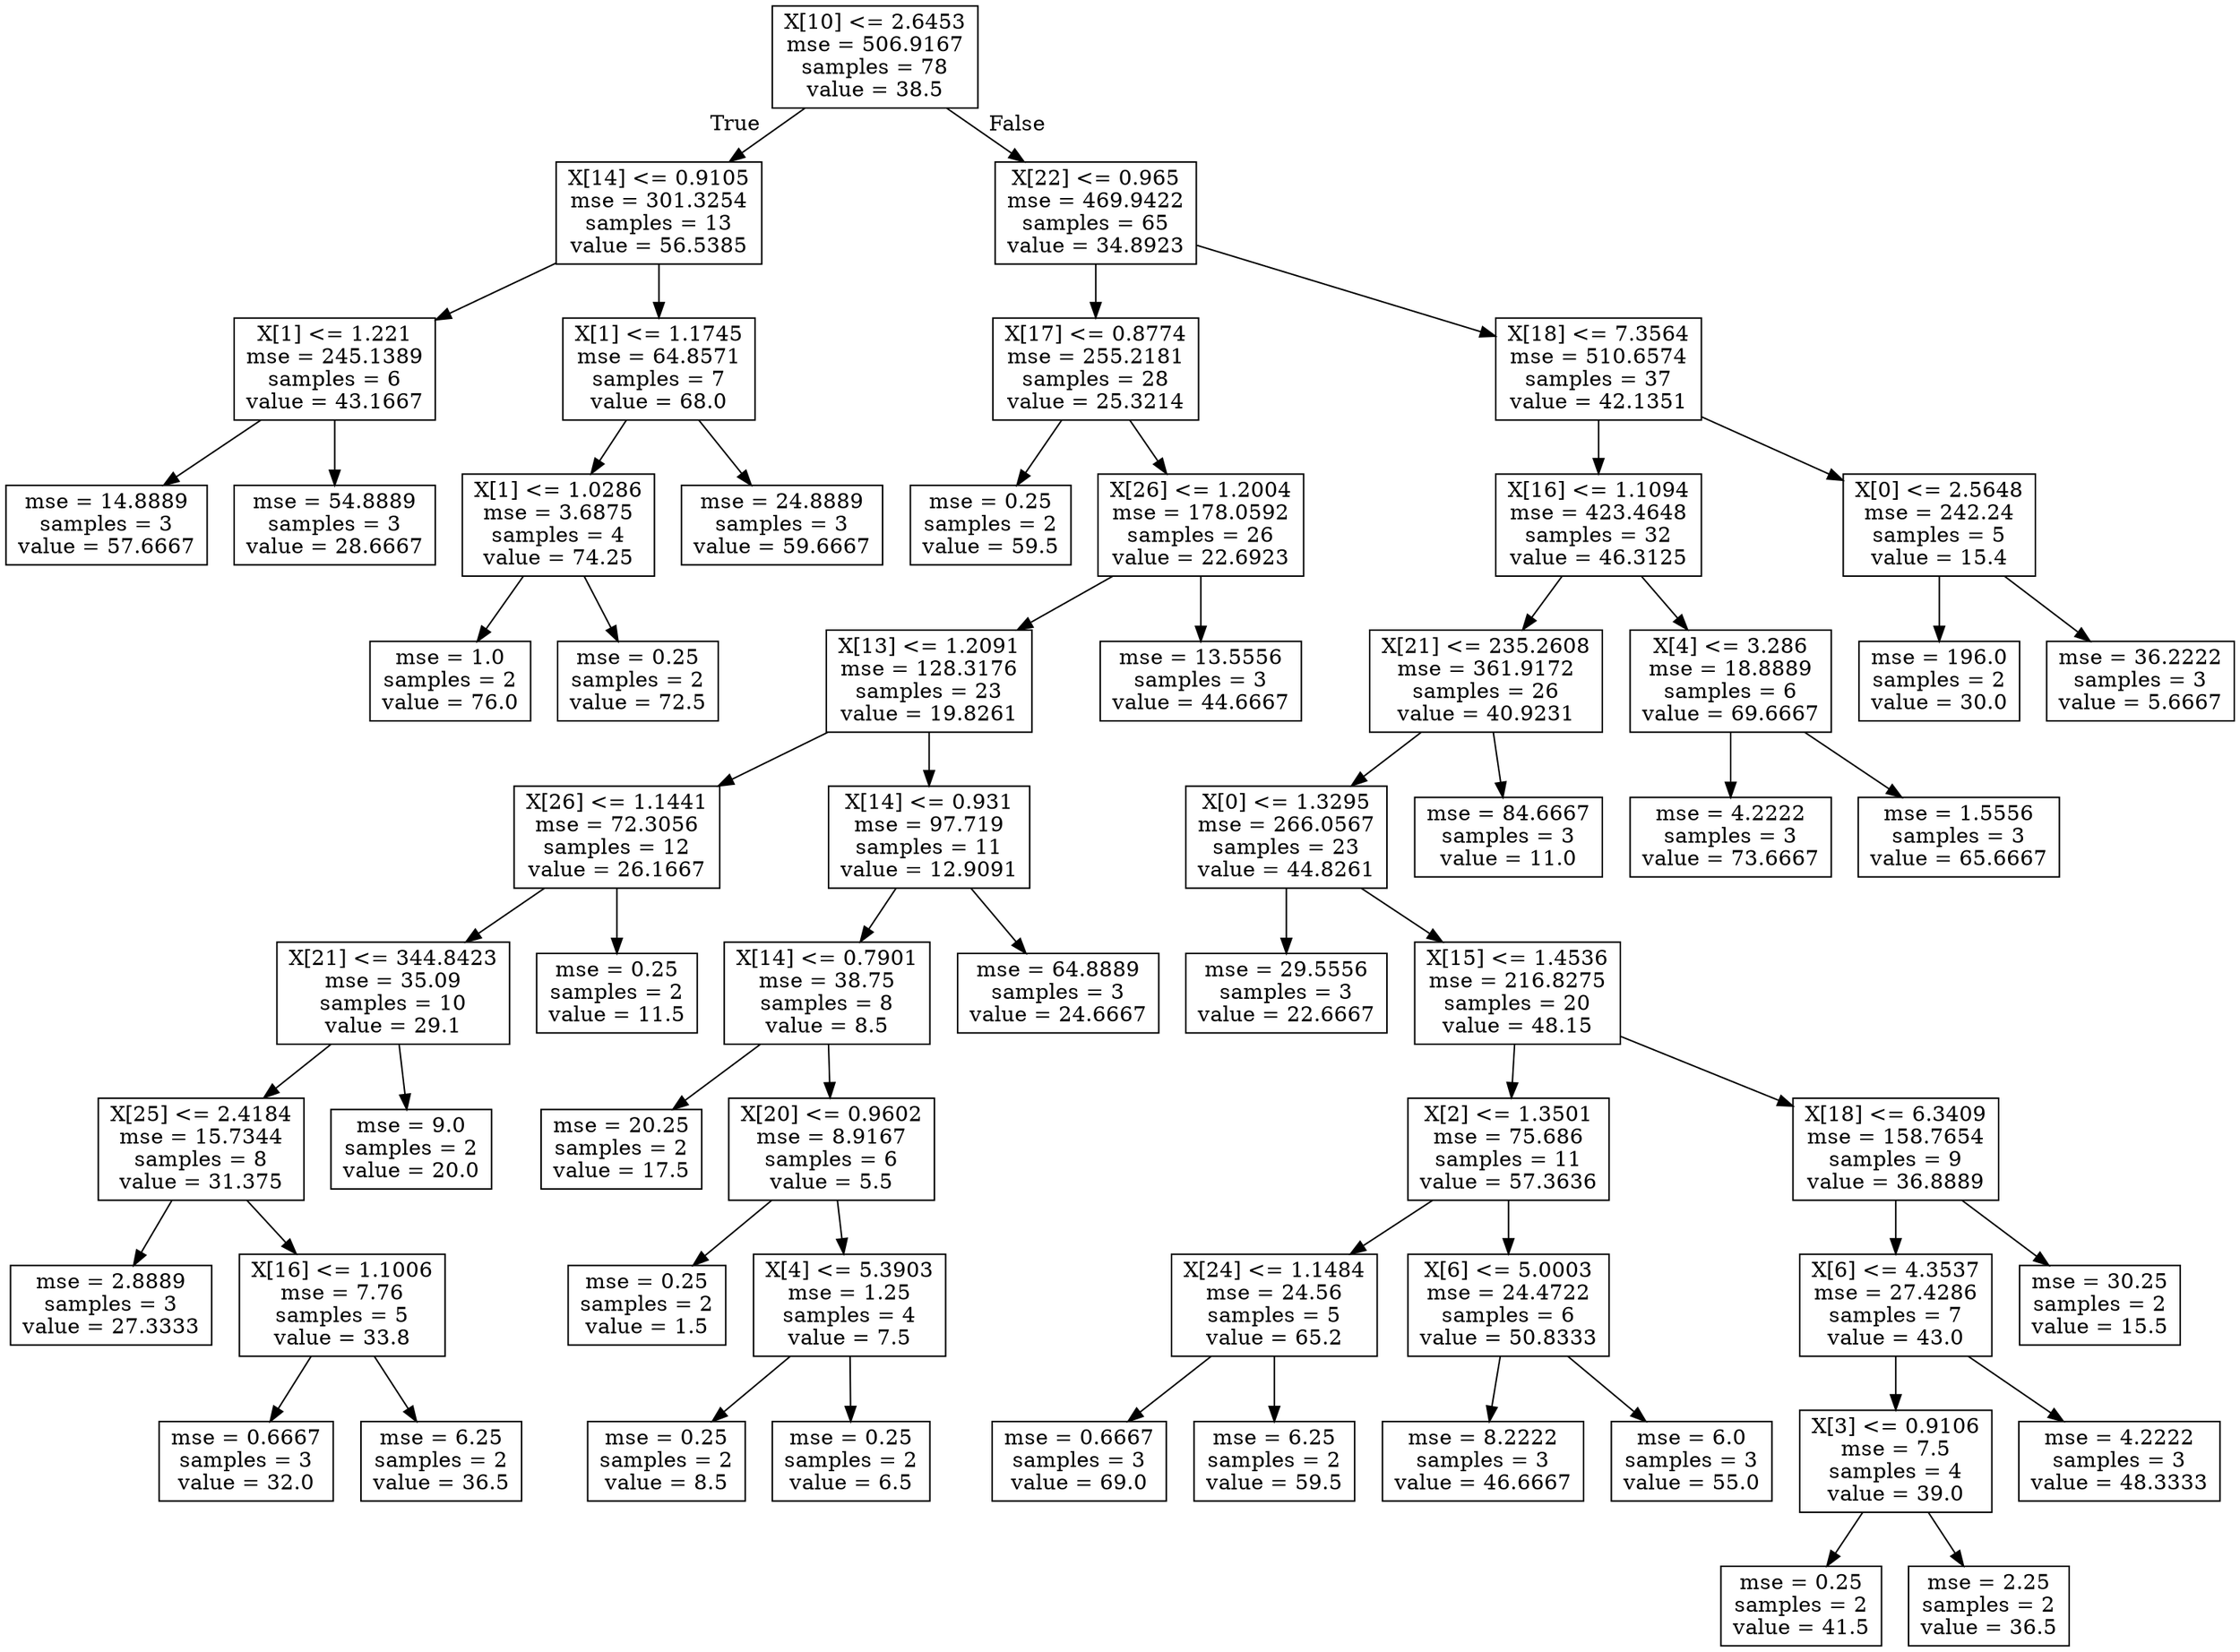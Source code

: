 digraph Tree {
node [shape=box] ;
0 [label="X[10] <= 2.6453\nmse = 506.9167\nsamples = 78\nvalue = 38.5"] ;
1 [label="X[14] <= 0.9105\nmse = 301.3254\nsamples = 13\nvalue = 56.5385"] ;
0 -> 1 [labeldistance=2.5, labelangle=45, headlabel="True"] ;
2 [label="X[1] <= 1.221\nmse = 245.1389\nsamples = 6\nvalue = 43.1667"] ;
1 -> 2 ;
3 [label="mse = 14.8889\nsamples = 3\nvalue = 57.6667"] ;
2 -> 3 ;
4 [label="mse = 54.8889\nsamples = 3\nvalue = 28.6667"] ;
2 -> 4 ;
5 [label="X[1] <= 1.1745\nmse = 64.8571\nsamples = 7\nvalue = 68.0"] ;
1 -> 5 ;
6 [label="X[1] <= 1.0286\nmse = 3.6875\nsamples = 4\nvalue = 74.25"] ;
5 -> 6 ;
7 [label="mse = 1.0\nsamples = 2\nvalue = 76.0"] ;
6 -> 7 ;
8 [label="mse = 0.25\nsamples = 2\nvalue = 72.5"] ;
6 -> 8 ;
9 [label="mse = 24.8889\nsamples = 3\nvalue = 59.6667"] ;
5 -> 9 ;
10 [label="X[22] <= 0.965\nmse = 469.9422\nsamples = 65\nvalue = 34.8923"] ;
0 -> 10 [labeldistance=2.5, labelangle=-45, headlabel="False"] ;
11 [label="X[17] <= 0.8774\nmse = 255.2181\nsamples = 28\nvalue = 25.3214"] ;
10 -> 11 ;
12 [label="mse = 0.25\nsamples = 2\nvalue = 59.5"] ;
11 -> 12 ;
13 [label="X[26] <= 1.2004\nmse = 178.0592\nsamples = 26\nvalue = 22.6923"] ;
11 -> 13 ;
14 [label="X[13] <= 1.2091\nmse = 128.3176\nsamples = 23\nvalue = 19.8261"] ;
13 -> 14 ;
15 [label="X[26] <= 1.1441\nmse = 72.3056\nsamples = 12\nvalue = 26.1667"] ;
14 -> 15 ;
16 [label="X[21] <= 344.8423\nmse = 35.09\nsamples = 10\nvalue = 29.1"] ;
15 -> 16 ;
17 [label="X[25] <= 2.4184\nmse = 15.7344\nsamples = 8\nvalue = 31.375"] ;
16 -> 17 ;
18 [label="mse = 2.8889\nsamples = 3\nvalue = 27.3333"] ;
17 -> 18 ;
19 [label="X[16] <= 1.1006\nmse = 7.76\nsamples = 5\nvalue = 33.8"] ;
17 -> 19 ;
20 [label="mse = 0.6667\nsamples = 3\nvalue = 32.0"] ;
19 -> 20 ;
21 [label="mse = 6.25\nsamples = 2\nvalue = 36.5"] ;
19 -> 21 ;
22 [label="mse = 9.0\nsamples = 2\nvalue = 20.0"] ;
16 -> 22 ;
23 [label="mse = 0.25\nsamples = 2\nvalue = 11.5"] ;
15 -> 23 ;
24 [label="X[14] <= 0.931\nmse = 97.719\nsamples = 11\nvalue = 12.9091"] ;
14 -> 24 ;
25 [label="X[14] <= 0.7901\nmse = 38.75\nsamples = 8\nvalue = 8.5"] ;
24 -> 25 ;
26 [label="mse = 20.25\nsamples = 2\nvalue = 17.5"] ;
25 -> 26 ;
27 [label="X[20] <= 0.9602\nmse = 8.9167\nsamples = 6\nvalue = 5.5"] ;
25 -> 27 ;
28 [label="mse = 0.25\nsamples = 2\nvalue = 1.5"] ;
27 -> 28 ;
29 [label="X[4] <= 5.3903\nmse = 1.25\nsamples = 4\nvalue = 7.5"] ;
27 -> 29 ;
30 [label="mse = 0.25\nsamples = 2\nvalue = 8.5"] ;
29 -> 30 ;
31 [label="mse = 0.25\nsamples = 2\nvalue = 6.5"] ;
29 -> 31 ;
32 [label="mse = 64.8889\nsamples = 3\nvalue = 24.6667"] ;
24 -> 32 ;
33 [label="mse = 13.5556\nsamples = 3\nvalue = 44.6667"] ;
13 -> 33 ;
34 [label="X[18] <= 7.3564\nmse = 510.6574\nsamples = 37\nvalue = 42.1351"] ;
10 -> 34 ;
35 [label="X[16] <= 1.1094\nmse = 423.4648\nsamples = 32\nvalue = 46.3125"] ;
34 -> 35 ;
36 [label="X[21] <= 235.2608\nmse = 361.9172\nsamples = 26\nvalue = 40.9231"] ;
35 -> 36 ;
37 [label="X[0] <= 1.3295\nmse = 266.0567\nsamples = 23\nvalue = 44.8261"] ;
36 -> 37 ;
38 [label="mse = 29.5556\nsamples = 3\nvalue = 22.6667"] ;
37 -> 38 ;
39 [label="X[15] <= 1.4536\nmse = 216.8275\nsamples = 20\nvalue = 48.15"] ;
37 -> 39 ;
40 [label="X[2] <= 1.3501\nmse = 75.686\nsamples = 11\nvalue = 57.3636"] ;
39 -> 40 ;
41 [label="X[24] <= 1.1484\nmse = 24.56\nsamples = 5\nvalue = 65.2"] ;
40 -> 41 ;
42 [label="mse = 0.6667\nsamples = 3\nvalue = 69.0"] ;
41 -> 42 ;
43 [label="mse = 6.25\nsamples = 2\nvalue = 59.5"] ;
41 -> 43 ;
44 [label="X[6] <= 5.0003\nmse = 24.4722\nsamples = 6\nvalue = 50.8333"] ;
40 -> 44 ;
45 [label="mse = 8.2222\nsamples = 3\nvalue = 46.6667"] ;
44 -> 45 ;
46 [label="mse = 6.0\nsamples = 3\nvalue = 55.0"] ;
44 -> 46 ;
47 [label="X[18] <= 6.3409\nmse = 158.7654\nsamples = 9\nvalue = 36.8889"] ;
39 -> 47 ;
48 [label="X[6] <= 4.3537\nmse = 27.4286\nsamples = 7\nvalue = 43.0"] ;
47 -> 48 ;
49 [label="X[3] <= 0.9106\nmse = 7.5\nsamples = 4\nvalue = 39.0"] ;
48 -> 49 ;
50 [label="mse = 0.25\nsamples = 2\nvalue = 41.5"] ;
49 -> 50 ;
51 [label="mse = 2.25\nsamples = 2\nvalue = 36.5"] ;
49 -> 51 ;
52 [label="mse = 4.2222\nsamples = 3\nvalue = 48.3333"] ;
48 -> 52 ;
53 [label="mse = 30.25\nsamples = 2\nvalue = 15.5"] ;
47 -> 53 ;
54 [label="mse = 84.6667\nsamples = 3\nvalue = 11.0"] ;
36 -> 54 ;
55 [label="X[4] <= 3.286\nmse = 18.8889\nsamples = 6\nvalue = 69.6667"] ;
35 -> 55 ;
56 [label="mse = 4.2222\nsamples = 3\nvalue = 73.6667"] ;
55 -> 56 ;
57 [label="mse = 1.5556\nsamples = 3\nvalue = 65.6667"] ;
55 -> 57 ;
58 [label="X[0] <= 2.5648\nmse = 242.24\nsamples = 5\nvalue = 15.4"] ;
34 -> 58 ;
59 [label="mse = 196.0\nsamples = 2\nvalue = 30.0"] ;
58 -> 59 ;
60 [label="mse = 36.2222\nsamples = 3\nvalue = 5.6667"] ;
58 -> 60 ;
}